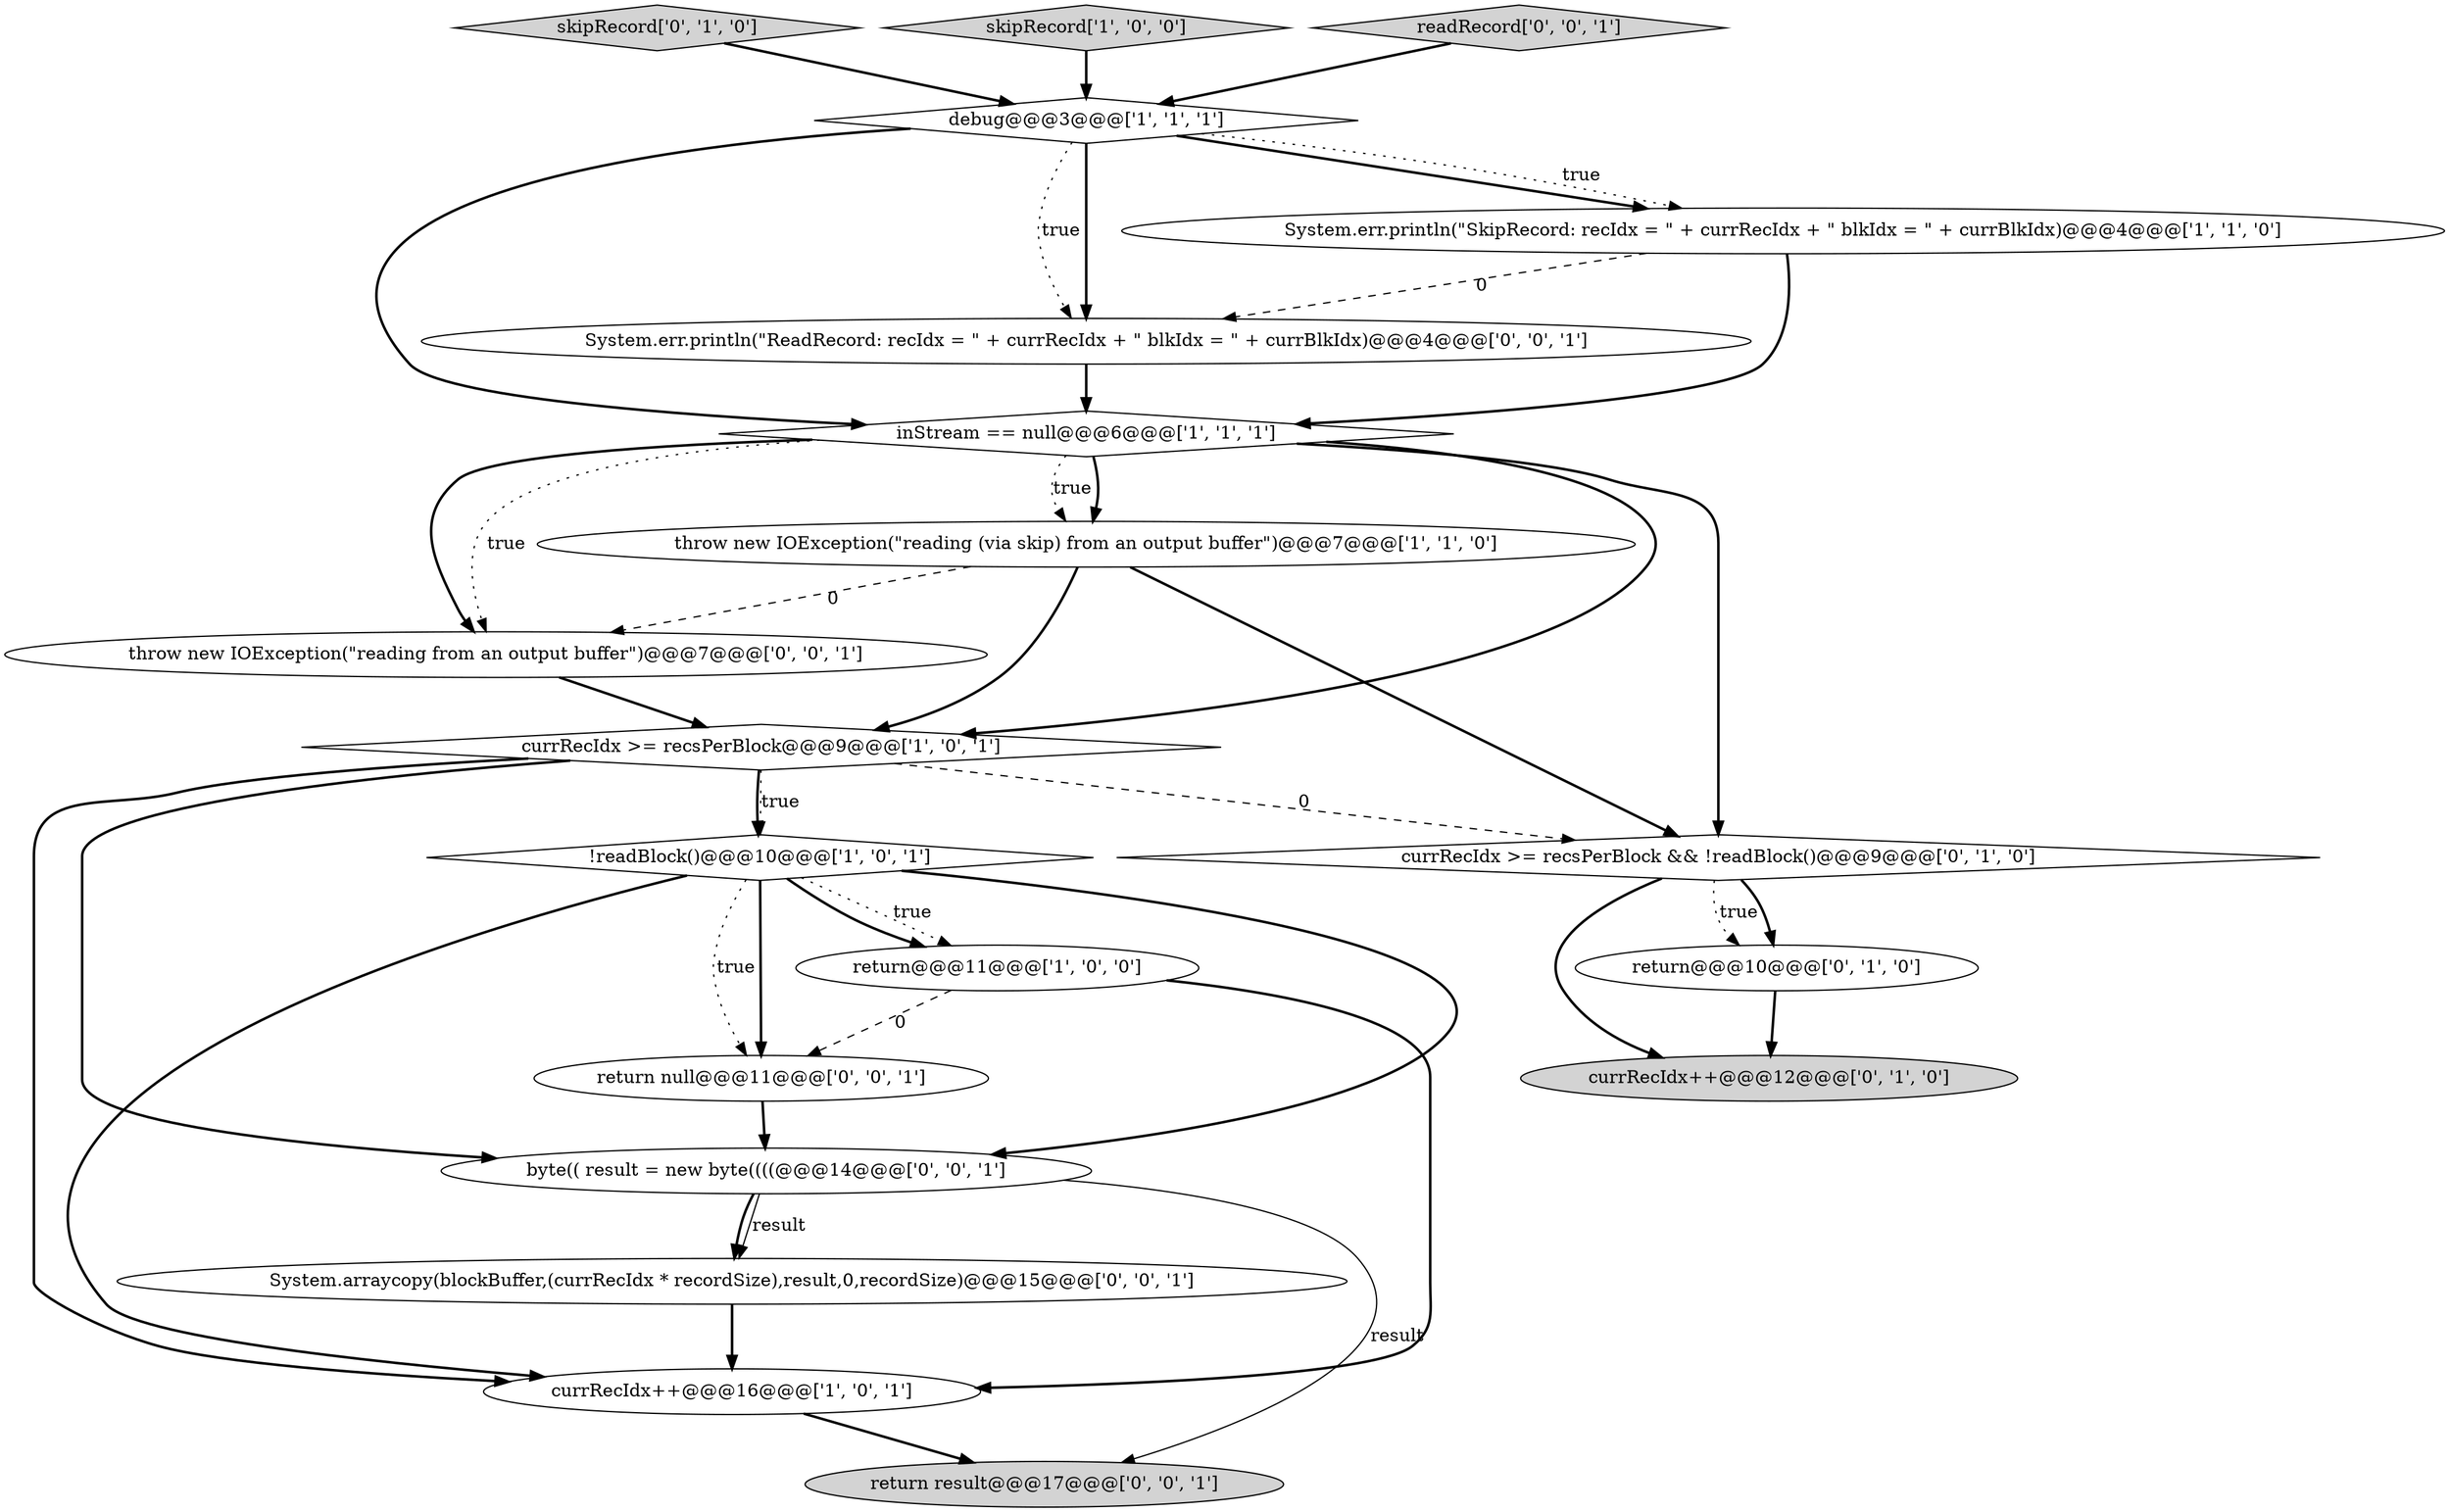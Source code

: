 digraph {
6 [style = filled, label = "currRecIdx >= recsPerBlock@@@9@@@['1', '0', '1']", fillcolor = white, shape = diamond image = "AAA0AAABBB1BBB"];
15 [style = filled, label = "return null@@@11@@@['0', '0', '1']", fillcolor = white, shape = ellipse image = "AAA0AAABBB3BBB"];
3 [style = filled, label = "debug@@@3@@@['1', '1', '1']", fillcolor = white, shape = diamond image = "AAA0AAABBB1BBB"];
11 [style = filled, label = "skipRecord['0', '1', '0']", fillcolor = lightgray, shape = diamond image = "AAA0AAABBB2BBB"];
8 [style = filled, label = "skipRecord['1', '0', '0']", fillcolor = lightgray, shape = diamond image = "AAA0AAABBB1BBB"];
12 [style = filled, label = "currRecIdx++@@@12@@@['0', '1', '0']", fillcolor = lightgray, shape = ellipse image = "AAA0AAABBB2BBB"];
19 [style = filled, label = "System.arraycopy(blockBuffer,(currRecIdx * recordSize),result,0,recordSize)@@@15@@@['0', '0', '1']", fillcolor = white, shape = ellipse image = "AAA0AAABBB3BBB"];
1 [style = filled, label = "return@@@11@@@['1', '0', '0']", fillcolor = white, shape = ellipse image = "AAA0AAABBB1BBB"];
2 [style = filled, label = "throw new IOException(\"reading (via skip) from an output buffer\")@@@7@@@['1', '1', '0']", fillcolor = white, shape = ellipse image = "AAA0AAABBB1BBB"];
5 [style = filled, label = "System.err.println(\"SkipRecord: recIdx = \" + currRecIdx + \" blkIdx = \" + currBlkIdx)@@@4@@@['1', '1', '0']", fillcolor = white, shape = ellipse image = "AAA0AAABBB1BBB"];
7 [style = filled, label = "currRecIdx++@@@16@@@['1', '0', '1']", fillcolor = white, shape = ellipse image = "AAA0AAABBB1BBB"];
16 [style = filled, label = "byte(( result = new byte((((@@@14@@@['0', '0', '1']", fillcolor = white, shape = ellipse image = "AAA0AAABBB3BBB"];
17 [style = filled, label = "throw new IOException(\"reading from an output buffer\")@@@7@@@['0', '0', '1']", fillcolor = white, shape = ellipse image = "AAA0AAABBB3BBB"];
18 [style = filled, label = "System.err.println(\"ReadRecord: recIdx = \" + currRecIdx + \" blkIdx = \" + currBlkIdx)@@@4@@@['0', '0', '1']", fillcolor = white, shape = ellipse image = "AAA0AAABBB3BBB"];
9 [style = filled, label = "currRecIdx >= recsPerBlock && !readBlock()@@@9@@@['0', '1', '0']", fillcolor = white, shape = diamond image = "AAA1AAABBB2BBB"];
4 [style = filled, label = "inStream == null@@@6@@@['1', '1', '1']", fillcolor = white, shape = diamond image = "AAA0AAABBB1BBB"];
13 [style = filled, label = "return result@@@17@@@['0', '0', '1']", fillcolor = lightgray, shape = ellipse image = "AAA0AAABBB3BBB"];
14 [style = filled, label = "readRecord['0', '0', '1']", fillcolor = lightgray, shape = diamond image = "AAA0AAABBB3BBB"];
0 [style = filled, label = "!readBlock()@@@10@@@['1', '0', '1']", fillcolor = white, shape = diamond image = "AAA0AAABBB1BBB"];
10 [style = filled, label = "return@@@10@@@['0', '1', '0']", fillcolor = white, shape = ellipse image = "AAA0AAABBB2BBB"];
11->3 [style = bold, label=""];
4->6 [style = bold, label=""];
0->1 [style = dotted, label="true"];
14->3 [style = bold, label=""];
16->13 [style = solid, label="result"];
0->7 [style = bold, label=""];
2->17 [style = dashed, label="0"];
16->19 [style = bold, label=""];
6->0 [style = bold, label=""];
16->19 [style = solid, label="result"];
4->17 [style = bold, label=""];
4->17 [style = dotted, label="true"];
6->9 [style = dashed, label="0"];
3->18 [style = bold, label=""];
5->18 [style = dashed, label="0"];
0->1 [style = bold, label=""];
3->5 [style = bold, label=""];
5->4 [style = bold, label=""];
8->3 [style = bold, label=""];
9->10 [style = dotted, label="true"];
4->2 [style = bold, label=""];
6->0 [style = dotted, label="true"];
10->12 [style = bold, label=""];
6->16 [style = bold, label=""];
7->13 [style = bold, label=""];
2->9 [style = bold, label=""];
0->15 [style = bold, label=""];
17->6 [style = bold, label=""];
3->18 [style = dotted, label="true"];
4->9 [style = bold, label=""];
0->15 [style = dotted, label="true"];
15->16 [style = bold, label=""];
1->15 [style = dashed, label="0"];
2->6 [style = bold, label=""];
1->7 [style = bold, label=""];
6->7 [style = bold, label=""];
19->7 [style = bold, label=""];
3->5 [style = dotted, label="true"];
3->4 [style = bold, label=""];
18->4 [style = bold, label=""];
9->12 [style = bold, label=""];
9->10 [style = bold, label=""];
4->2 [style = dotted, label="true"];
0->16 [style = bold, label=""];
}
